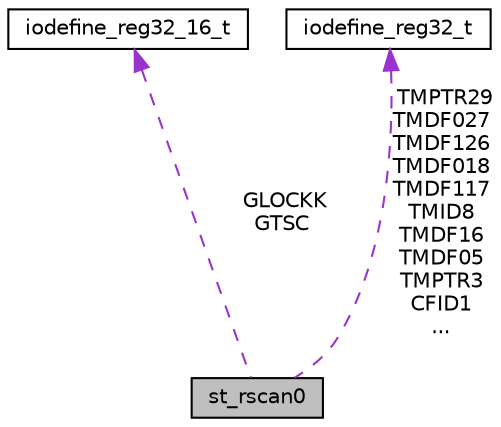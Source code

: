 digraph "st_rscan0"
{
 // LATEX_PDF_SIZE
  edge [fontname="Helvetica",fontsize="10",labelfontname="Helvetica",labelfontsize="10"];
  node [fontname="Helvetica",fontsize="10",shape=record];
  Node1 [label="st_rscan0",height=0.2,width=0.4,color="black", fillcolor="grey75", style="filled", fontcolor="black",tooltip=" "];
  Node2 -> Node1 [dir="back",color="darkorchid3",fontsize="10",style="dashed",label=" GLOCKK\nGTSC" ,fontname="Helvetica"];
  Node2 [label="iodefine_reg32_16_t",height=0.2,width=0.4,color="black", fillcolor="white", style="filled",URL="$d5/d78/unioniodefine__reg32__16__t.html",tooltip=" "];
  Node3 -> Node1 [dir="back",color="darkorchid3",fontsize="10",style="dashed",label=" TMPTR29\nTMDF027\nTMDF126\nTMDF018\nTMDF117\nTMID8\nTMDF16\nTMDF05\nTMPTR3\nCFID1\n..." ,fontname="Helvetica"];
  Node3 [label="iodefine_reg32_t",height=0.2,width=0.4,color="black", fillcolor="white", style="filled",URL="$d3/de4/unioniodefine__reg32__t.html",tooltip=" "];
}
